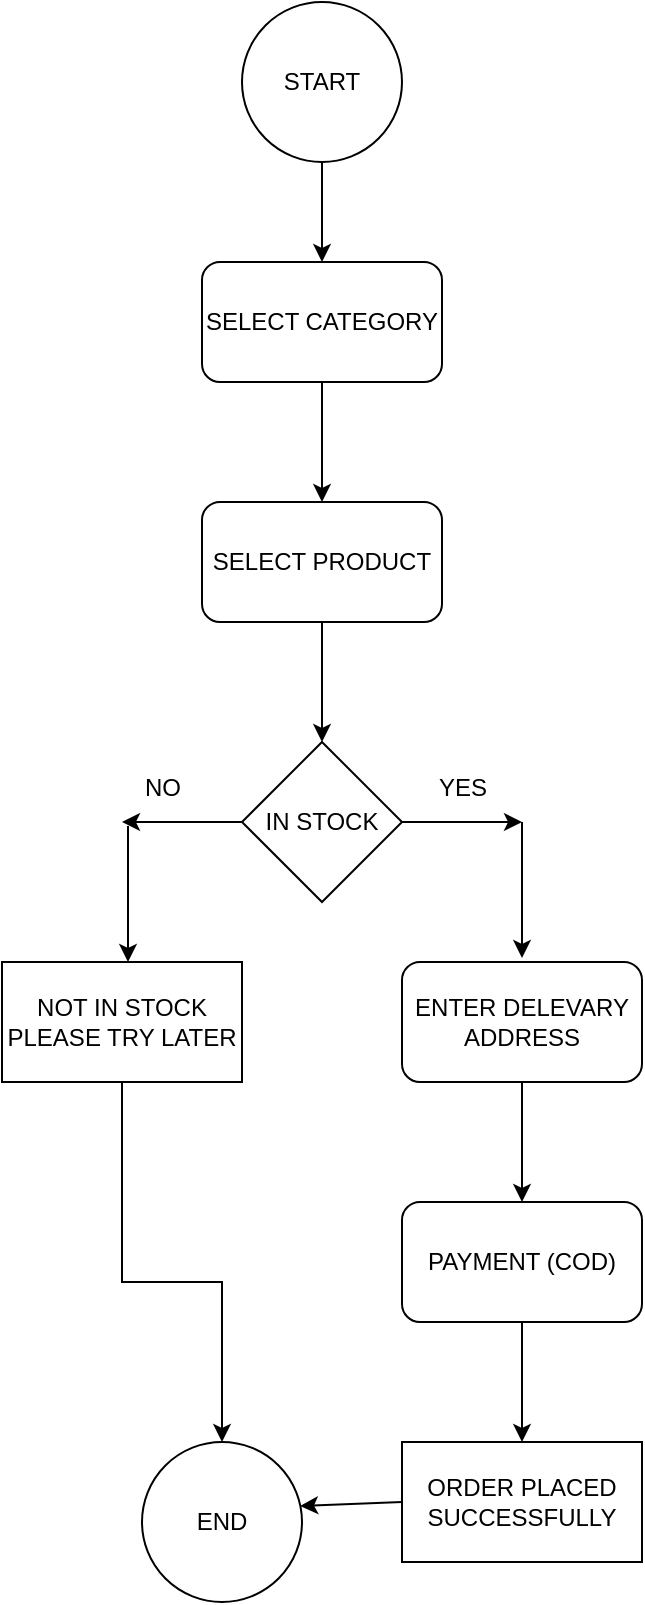 <mxfile version="24.4.6" type="device">
  <diagram name="Page-1" id="8vs2Xn5anrS_nT1-QFy3">
    <mxGraphModel dx="794" dy="1600" grid="1" gridSize="10" guides="1" tooltips="1" connect="1" arrows="1" fold="1" page="1" pageScale="1" pageWidth="850" pageHeight="1100" math="0" shadow="0">
      <root>
        <mxCell id="0" />
        <mxCell id="1" parent="0" />
        <mxCell id="JS9NR-PpkP2RX6gFzaYu-1" value="START" style="ellipse;whiteSpace=wrap;html=1;aspect=fixed;" vertex="1" parent="1">
          <mxGeometry x="380" y="-490" width="80" height="80" as="geometry" />
        </mxCell>
        <mxCell id="JS9NR-PpkP2RX6gFzaYu-2" value="" style="endArrow=classic;html=1;rounded=0;exitX=0.5;exitY=1;exitDx=0;exitDy=0;" edge="1" parent="1" source="JS9NR-PpkP2RX6gFzaYu-1">
          <mxGeometry width="50" height="50" relative="1" as="geometry">
            <mxPoint x="380" y="-210" as="sourcePoint" />
            <mxPoint x="420" y="-360" as="targetPoint" />
          </mxGeometry>
        </mxCell>
        <mxCell id="JS9NR-PpkP2RX6gFzaYu-4" value="SELECT CATEGORY" style="rounded=1;whiteSpace=wrap;html=1;" vertex="1" parent="1">
          <mxGeometry x="360" y="-360" width="120" height="60" as="geometry" />
        </mxCell>
        <mxCell id="JS9NR-PpkP2RX6gFzaYu-5" value="" style="endArrow=classic;html=1;rounded=0;exitX=0.5;exitY=1;exitDx=0;exitDy=0;" edge="1" parent="1" source="JS9NR-PpkP2RX6gFzaYu-4">
          <mxGeometry width="50" height="50" relative="1" as="geometry">
            <mxPoint x="420" y="-290" as="sourcePoint" />
            <mxPoint x="420" y="-240" as="targetPoint" />
          </mxGeometry>
        </mxCell>
        <mxCell id="JS9NR-PpkP2RX6gFzaYu-6" value="SELECT PRODUCT" style="rounded=1;whiteSpace=wrap;html=1;" vertex="1" parent="1">
          <mxGeometry x="360" y="-240" width="120" height="60" as="geometry" />
        </mxCell>
        <mxCell id="JS9NR-PpkP2RX6gFzaYu-7" value="" style="endArrow=classic;html=1;rounded=0;exitX=0.5;exitY=1;exitDx=0;exitDy=0;" edge="1" parent="1" source="JS9NR-PpkP2RX6gFzaYu-6">
          <mxGeometry width="50" height="50" relative="1" as="geometry">
            <mxPoint x="380" y="-110" as="sourcePoint" />
            <mxPoint x="420" y="-120" as="targetPoint" />
          </mxGeometry>
        </mxCell>
        <mxCell id="JS9NR-PpkP2RX6gFzaYu-8" value="IN STOCK" style="rhombus;whiteSpace=wrap;html=1;" vertex="1" parent="1">
          <mxGeometry x="380" y="-120" width="80" height="80" as="geometry" />
        </mxCell>
        <mxCell id="JS9NR-PpkP2RX6gFzaYu-9" value="" style="endArrow=classic;html=1;rounded=0;exitX=0;exitY=0.5;exitDx=0;exitDy=0;" edge="1" parent="1" source="JS9NR-PpkP2RX6gFzaYu-8">
          <mxGeometry width="50" height="50" relative="1" as="geometry">
            <mxPoint x="380" y="-10" as="sourcePoint" />
            <mxPoint x="320" y="-80" as="targetPoint" />
          </mxGeometry>
        </mxCell>
        <mxCell id="JS9NR-PpkP2RX6gFzaYu-10" value="" style="endArrow=classic;html=1;rounded=0;exitX=1;exitY=0.5;exitDx=0;exitDy=0;" edge="1" parent="1" source="JS9NR-PpkP2RX6gFzaYu-8">
          <mxGeometry width="50" height="50" relative="1" as="geometry">
            <mxPoint x="380" y="-10" as="sourcePoint" />
            <mxPoint x="520" y="-80" as="targetPoint" />
          </mxGeometry>
        </mxCell>
        <mxCell id="JS9NR-PpkP2RX6gFzaYu-11" value="YES" style="text;html=1;align=center;verticalAlign=middle;resizable=0;points=[];autosize=1;strokeColor=none;fillColor=none;" vertex="1" parent="1">
          <mxGeometry x="465" y="-112" width="50" height="30" as="geometry" />
        </mxCell>
        <mxCell id="JS9NR-PpkP2RX6gFzaYu-12" value="NO" style="text;html=1;align=center;verticalAlign=middle;resizable=0;points=[];autosize=1;strokeColor=none;fillColor=none;" vertex="1" parent="1">
          <mxGeometry x="320" y="-112" width="40" height="30" as="geometry" />
        </mxCell>
        <mxCell id="JS9NR-PpkP2RX6gFzaYu-13" value="" style="endArrow=classic;html=1;rounded=0;exitX=0.075;exitY=1.133;exitDx=0;exitDy=0;exitPerimeter=0;" edge="1" parent="1" source="JS9NR-PpkP2RX6gFzaYu-12">
          <mxGeometry width="50" height="50" relative="1" as="geometry">
            <mxPoint x="380" y="-10" as="sourcePoint" />
            <mxPoint x="323" y="-10" as="targetPoint" />
          </mxGeometry>
        </mxCell>
        <mxCell id="JS9NR-PpkP2RX6gFzaYu-14" value="" style="endArrow=classic;html=1;rounded=0;exitX=0.075;exitY=1.133;exitDx=0;exitDy=0;exitPerimeter=0;" edge="1" parent="1">
          <mxGeometry width="50" height="50" relative="1" as="geometry">
            <mxPoint x="520" y="-80" as="sourcePoint" />
            <mxPoint x="520" y="-12" as="targetPoint" />
          </mxGeometry>
        </mxCell>
        <mxCell id="JS9NR-PpkP2RX6gFzaYu-15" value="NOT IN STOCK PLEASE TRY LATER" style="rounded=0;whiteSpace=wrap;html=1;" vertex="1" parent="1">
          <mxGeometry x="260" y="-10" width="120" height="60" as="geometry" />
        </mxCell>
        <mxCell id="JS9NR-PpkP2RX6gFzaYu-16" value="ENTER DELEVARY ADDRESS" style="rounded=1;whiteSpace=wrap;html=1;" vertex="1" parent="1">
          <mxGeometry x="460" y="-10" width="120" height="60" as="geometry" />
        </mxCell>
        <mxCell id="JS9NR-PpkP2RX6gFzaYu-17" value="" style="endArrow=classic;html=1;rounded=0;exitX=0.5;exitY=1;exitDx=0;exitDy=0;" edge="1" parent="1" source="JS9NR-PpkP2RX6gFzaYu-16">
          <mxGeometry width="50" height="50" relative="1" as="geometry">
            <mxPoint x="380" y="90" as="sourcePoint" />
            <mxPoint x="520" y="110" as="targetPoint" />
          </mxGeometry>
        </mxCell>
        <mxCell id="JS9NR-PpkP2RX6gFzaYu-18" value="PAYMENT (COD)" style="rounded=1;whiteSpace=wrap;html=1;" vertex="1" parent="1">
          <mxGeometry x="460" y="110" width="120" height="60" as="geometry" />
        </mxCell>
        <mxCell id="JS9NR-PpkP2RX6gFzaYu-19" value="" style="endArrow=classic;html=1;rounded=0;exitX=0.5;exitY=1;exitDx=0;exitDy=0;" edge="1" parent="1" source="JS9NR-PpkP2RX6gFzaYu-18">
          <mxGeometry width="50" height="50" relative="1" as="geometry">
            <mxPoint x="380" y="90" as="sourcePoint" />
            <mxPoint x="520" y="230" as="targetPoint" />
          </mxGeometry>
        </mxCell>
        <mxCell id="JS9NR-PpkP2RX6gFzaYu-20" value="ORDER PLACED SUCCESSFULLY" style="rounded=0;whiteSpace=wrap;html=1;" vertex="1" parent="1">
          <mxGeometry x="460" y="230" width="120" height="60" as="geometry" />
        </mxCell>
        <mxCell id="JS9NR-PpkP2RX6gFzaYu-21" value="END" style="ellipse;whiteSpace=wrap;html=1;aspect=fixed;" vertex="1" parent="1">
          <mxGeometry x="330" y="230" width="80" height="80" as="geometry" />
        </mxCell>
        <mxCell id="JS9NR-PpkP2RX6gFzaYu-22" value="" style="endArrow=classic;html=1;rounded=0;exitX=0.5;exitY=1;exitDx=0;exitDy=0;entryX=0.5;entryY=0;entryDx=0;entryDy=0;" edge="1" parent="1" source="JS9NR-PpkP2RX6gFzaYu-15" target="JS9NR-PpkP2RX6gFzaYu-21">
          <mxGeometry width="50" height="50" relative="1" as="geometry">
            <mxPoint x="380" y="190" as="sourcePoint" />
            <mxPoint x="320" y="170" as="targetPoint" />
            <Array as="points">
              <mxPoint x="320" y="150" />
              <mxPoint x="370" y="150" />
            </Array>
          </mxGeometry>
        </mxCell>
        <mxCell id="JS9NR-PpkP2RX6gFzaYu-23" value="" style="endArrow=classic;html=1;rounded=0;exitX=0;exitY=0.5;exitDx=0;exitDy=0;entryX=0.988;entryY=0.4;entryDx=0;entryDy=0;entryPerimeter=0;" edge="1" parent="1" source="JS9NR-PpkP2RX6gFzaYu-20" target="JS9NR-PpkP2RX6gFzaYu-21">
          <mxGeometry width="50" height="50" relative="1" as="geometry">
            <mxPoint x="380" y="190" as="sourcePoint" />
            <mxPoint x="430" y="140" as="targetPoint" />
          </mxGeometry>
        </mxCell>
      </root>
    </mxGraphModel>
  </diagram>
</mxfile>
